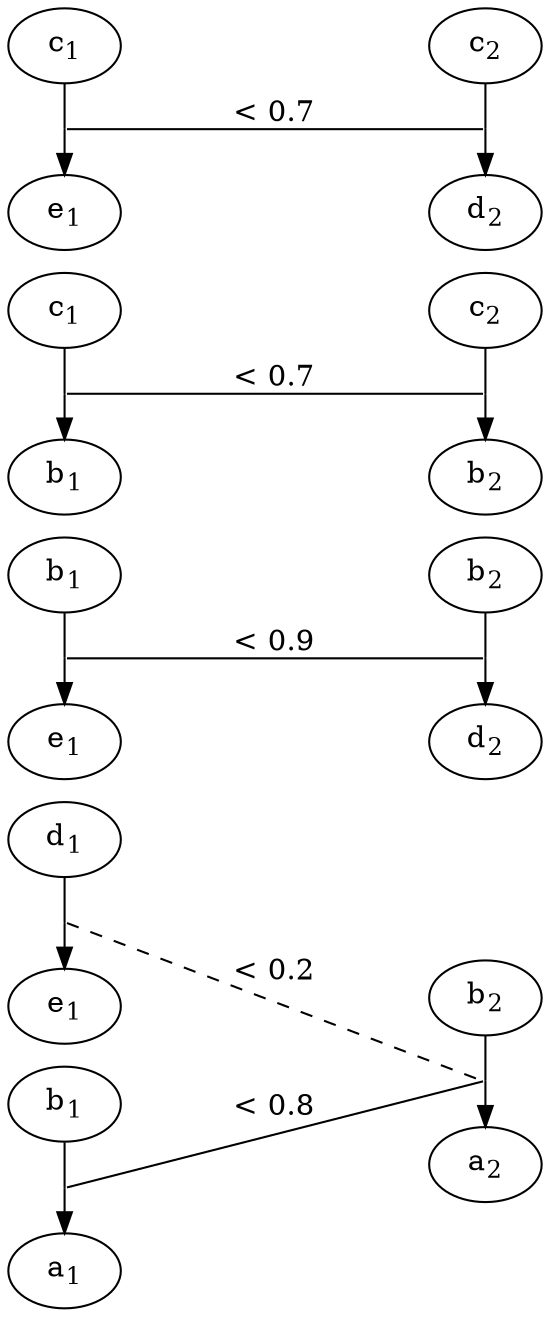 digraph G {
	rankdir=LR
	ranksep=1.5
	nodesep=0.15

	a1_b1a1 [label=<a<sub>1</sub>>]
	b1_b1a1 [label=<b<sub>1</sub>>]
	b1_b1e1 [label=<b<sub>1</sub>>]
	b1_c1b1 [label=<b<sub>1</sub>>]
	c1_c1b1 [label=<c<sub>1</sub>>]
	c1_c1e1 [label=<c<sub>1</sub>>]
	d1_d1e1 [label=<d<sub>1</sub>>]
	e1_b1e1 [label=<e<sub>1</sub>>]
	e1_c1e1 [label=<e<sub>1</sub>>]
	e1_d1e1 [label=<e<sub>1</sub>>]

	// dummy nodes used to connect edges.
	b1a1 [shape=point width=0]
	b1e1 [shape=point width=0]
	c1b1 [shape=point width=0]
	c1e1 [shape=point width=0]
	d1e1 [shape=point width=0]

	subgraph cluster_0 {
		// b1 -> a1
		b1_b1a1 -> b1a1 [arrowhead=none]
		b1a1 -> a1_b1a1

		// b1 -> e1
		b1_b1e1 -> b1e1 [arrowhead=none]
		b1e1 -> e1_b1e1

		// c1 -> b1
		c1_c1b1 -> c1b1 [arrowhead=none]
		c1b1 -> b1_c1b1

		// c1 -> e1
		c1_c1e1 -> c1e1 [arrowhead=none]
		c1e1 -> e1_c1e1

		// d1 -> e1
		d1_d1e1 -> d1e1 [arrowhead=none]
		d1e1 -> e1_d1e1

		label=<E<sub>1</sub>>
	}

	a2_b2a2 [label=<a<sub>2</sub>>]
	b2_b2a2 [label=<b<sub>2</sub>>]
	b2_b2d2 [label=<b<sub>2</sub>>]
	b2_c2b2 [label=<b<sub>2</sub>>]
	c2_c2b2 [label=<c<sub>2</sub>>]
	c2_c2d2 [label=<c<sub>2</sub>>]
	d2_b2d2 [label=<d<sub>2</sub>>]
	d2_c2d2 [label=<d<sub>2</sub>>]

	// dummy nodes used to connect edges.
	b2a2 [shape=point width=0]
	b2d2 [shape=point width=0]
	c2b2 [shape=point width=0]
	c2d2 [shape=point width=0]

	subgraph cluster_1 {
		// b2 -> a2
		b2_b2a2 -> b2a2 [arrowhead=none]
		b2a2 -> a2_b2a2

		// b2 -> d2
		b2_b2d2 -> b2d2 [arrowhead=none]
		b2d2 -> d2_b2d2

		// c2 -> b2
		c2_c2b2 -> c2b2 [arrowhead=none]
		c2b2 -> b2_c2b2

		// c2 -> d2
		c2_c2d2 -> c2d2 [arrowhead=none]
		c2d2 -> d2_c2d2

		label=<E<sub>2</sub>>
	}

	{rank=same; b1_b1a1; b1a1; a1_b1a1; b1_b1e1; b1e1; e1_b1e1; c1_c1b1; c1b1; b1_c1b1; c1_c1e1; c1e1; e1_c1e1; d1_d1e1; d1e1; e1_d1e1}
	{rank=same; b2_b2a2; b2a2; a2_b2a2; b2_b2d2; b2d2; d2_b2d2; c2_c2b2; c2b2; b2_c2b2; c2_c2d2; c2d2; d2_c2d2}

	b1a1 -> b2a2 [arrowhead=none label="< 0.8"]
	c1b1 -> c2b2 [arrowhead=none label="< 0.7"]
	b1e1 -> b2d2 [arrowhead=none label="< 0.9"]
	d1e1 -> b2a2 [arrowhead=none label="< 0.2" style=dashed]
	c1e1 -> c2d2 [arrowhead=none label="< 0.7"]
}
